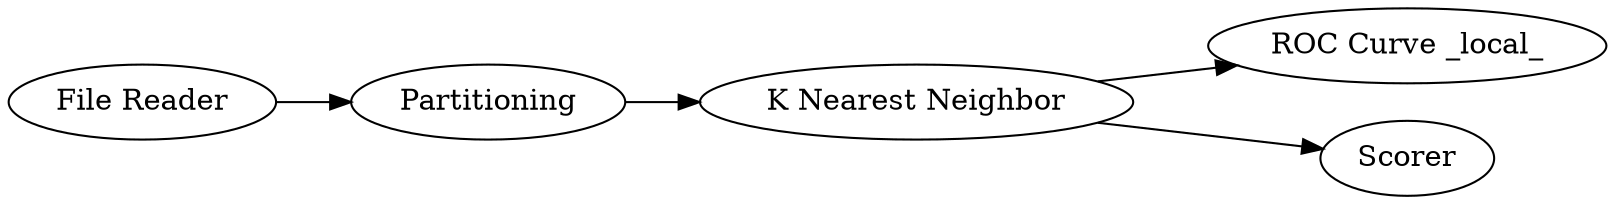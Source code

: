 digraph {
	"9038608280644143373_8" [label="ROC Curve _local_"]
	"9038608280644143373_29" [label=Scorer]
	"9038608280644143373_2" [label=Partitioning]
	"9038608280644143373_24" [label="K Nearest Neighbor"]
	"9038608280644143373_1" [label="File Reader"]
	"9038608280644143373_24" -> "9038608280644143373_29"
	"9038608280644143373_24" -> "9038608280644143373_8"
	"9038608280644143373_1" -> "9038608280644143373_2"
	"9038608280644143373_2" -> "9038608280644143373_24"
	rankdir=LR
}
